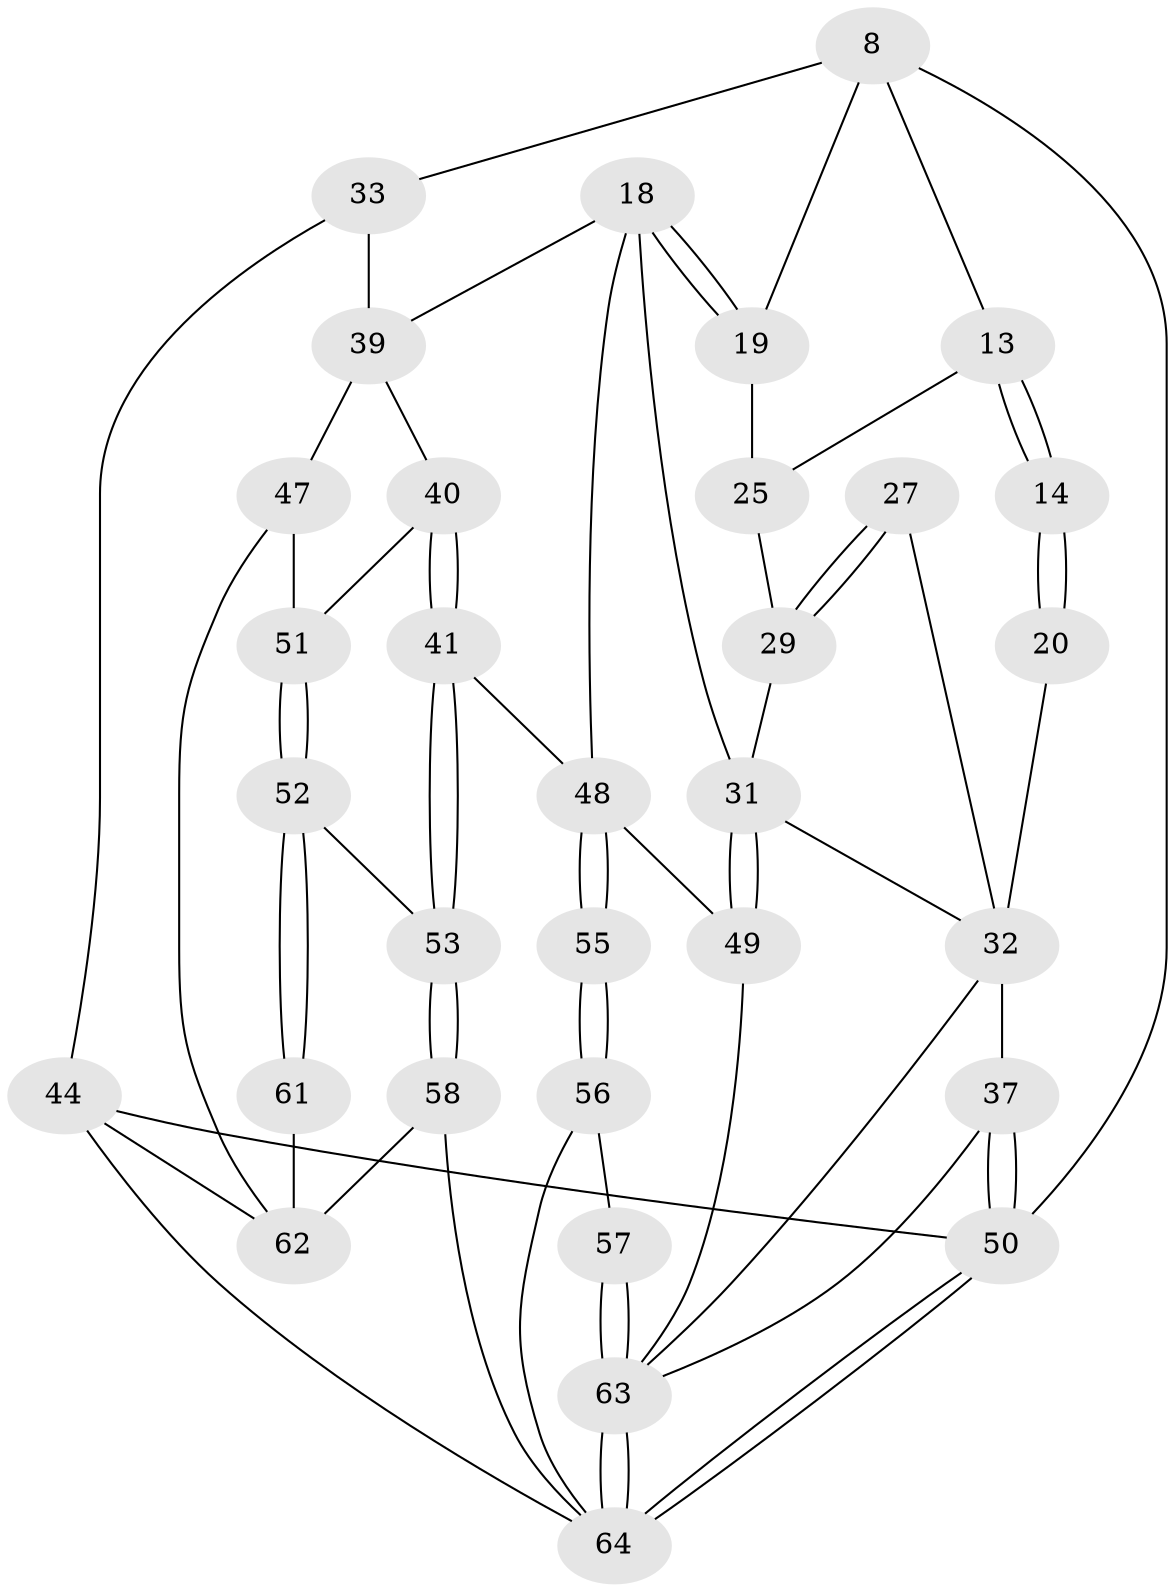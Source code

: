 // original degree distribution, {3: 0.03125, 4: 0.265625, 5: 0.46875, 6: 0.234375}
// Generated by graph-tools (version 1.1) at 2025/00/03/09/25 05:00:41]
// undirected, 32 vertices, 68 edges
graph export_dot {
graph [start="1"]
  node [color=gray90,style=filled];
  8 [pos="+0.2659430050256013+0",super="+5+7+6"];
  13 [pos="+0.2928619725026633+0.1688419071335762"];
  14 [pos="+0.21573841624970447+0.19707677086825248"];
  18 [pos="+0.631741532378287+0.2974861734197646",super="+17"];
  19 [pos="+0.5824300680825137+0.2541436865593001"];
  20 [pos="+0.14547354913478788+0.24998600488599143",super="+12"];
  25 [pos="+0.3041312666373797+0.18757595917768458",super="+24"];
  27 [pos="+0.24341495316278317+0.28690167234968966"];
  29 [pos="+0.29251789600448336+0.35949409116394065",super="+28+26"];
  31 [pos="+0.29688532959621516+0.559625956688873",super="+30"];
  32 [pos="+0.19929293595699352+0.5530204379999465",super="+23+10+21"];
  33 [pos="+1+0.27261865508640404",super="+15"];
  37 [pos="+0+0.7698013067478092",super="+34+9"];
  39 [pos="+0.8625517718651846+0.4116952969684716",super="+38+16"];
  40 [pos="+0.8661948364328872+0.5784447388180273"];
  41 [pos="+0.7384061183463148+0.6976513306099249"];
  44 [pos="+1+1",super="+3"];
  47 [pos="+1+0.5997338499612546"];
  48 [pos="+0.3973916163692999+0.6410195286385005",super="+43+42"];
  49 [pos="+0.3385062497209348+0.6238893663318377"];
  50 [pos="+0+1",super="+4"];
  51 [pos="+0.9828878224077343+0.6495837554351138"];
  52 [pos="+0.8654240209456394+0.7716751621539255"];
  53 [pos="+0.8364127794623665+0.7729943366350421"];
  55 [pos="+0.6114024742790378+0.7310690771999124"];
  56 [pos="+0.6098323089691493+0.7383001043460253"];
  57 [pos="+0.3222464430846972+0.9611764094722111"];
  58 [pos="+0.7557657154448058+1"];
  61 [pos="+0.9416289808461912+0.8234012203444337"];
  62 [pos="+0.9236116354743606+0.9073421284037694",super="+46"];
  63 [pos="+0.31779791768742766+1",super="+36+35+54"];
  64 [pos="+0.3458224917646712+1",super="+60+59"];
  8 -- 50;
  8 -- 13;
  8 -- 33;
  8 -- 19;
  13 -- 14;
  13 -- 14;
  13 -- 25;
  14 -- 20 [weight=2];
  14 -- 20;
  18 -- 19;
  18 -- 19;
  18 -- 31;
  18 -- 48;
  18 -- 39;
  19 -- 25;
  20 -- 32 [weight=2];
  25 -- 29 [weight=2];
  27 -- 29 [weight=2];
  27 -- 29;
  27 -- 32;
  29 -- 31;
  31 -- 32;
  31 -- 49;
  31 -- 49;
  32 -- 63;
  32 -- 37 [weight=2];
  33 -- 44 [weight=2];
  33 -- 39 [weight=2];
  37 -- 50 [weight=2];
  37 -- 50;
  37 -- 63;
  39 -- 40;
  39 -- 47;
  40 -- 41;
  40 -- 41;
  40 -- 51;
  41 -- 53;
  41 -- 53;
  41 -- 48;
  44 -- 50 [weight=2];
  44 -- 62;
  44 -- 64;
  47 -- 51;
  47 -- 62;
  48 -- 49;
  48 -- 55 [weight=2];
  48 -- 55;
  49 -- 63;
  50 -- 64;
  50 -- 64;
  51 -- 52;
  51 -- 52;
  52 -- 53;
  52 -- 61;
  52 -- 61;
  53 -- 58;
  53 -- 58;
  55 -- 56;
  55 -- 56;
  56 -- 57;
  56 -- 64;
  57 -- 63 [weight=2];
  57 -- 63;
  58 -- 62;
  58 -- 64;
  61 -- 62 [weight=2];
  63 -- 64;
  63 -- 64;
}
